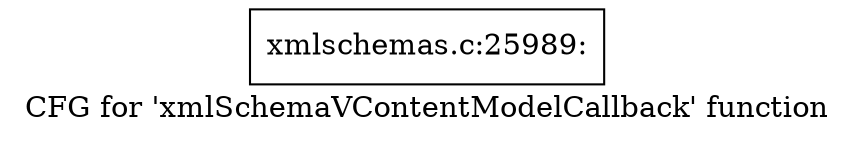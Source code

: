 digraph "CFG for 'xmlSchemaVContentModelCallback' function" {
	label="CFG for 'xmlSchemaVContentModelCallback' function";

	Node0x55d02679b3d0 [shape=record,label="{xmlschemas.c:25989:}"];
}
